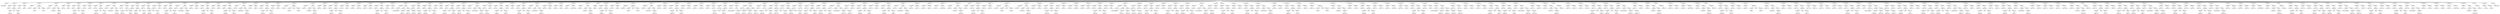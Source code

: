digraph {
	ordering = out;
	StatJump0 -> "Label37: epilogue";
	ExpCall35 -> ExpName35;
	ExpCall35 -> ExpList35;
	ExpConst92 -> "Value92: 44440000";
	ExpTemp370 -> "Temp370: T155";
	ExpTemp369 -> "Temp369: T35";
	StatMove182 -> ExpTemp368;
	StatMove182 -> ExpTemp369;
	ExpTemp368 -> "Temp368: T156";
	ExpTemp367 -> "Temp367: T34";
	ExpList34 -> ExpTemp365;
	ExpCall34 -> ExpName34;
	ExpCall34 -> ExpList34;
	StatMove180 -> ExpTemp364;
	StatMove180 -> ExpCall34;
	ExpMem59 -> ExpBinary65;
	ExpConst91 -> "Value91: 12";
	ExpBinary65 -> ExpTemp363;
	ExpBinary65 -> Plus59;
	ExpBinary65 -> ExpConst91;
	StatMove178 -> ExpTemp360;
	StatMove178 -> ExpTemp361;
	ExpTemp360 -> "Temp360: T153";
	ExpMem58 -> ExpBinary64;
	ExpConst90 -> "Value90: 20";
	ExpTemp359 -> "Temp359: $fp";
	ExpTemp358 -> "Temp358: T154";
	ExpTemp356 -> "Temp356: T151";
	ExpTemp355 -> "Temp355: T149";
	ExpTemp354 -> "Temp354: T148";
	ExpName33 -> "Label34: List@Delete";
	StatMove175 -> ExpTemp353;
	StatMove175 -> ExpCall33;
	ExpTemp353 -> "Temp353: T150";
	ExpMem57 -> ExpBinary63;
	ExpBinary63 -> ExpTemp352;
	ExpBinary63 -> Plus57;
	ExpBinary63 -> ExpConst89;
	StatMove174 -> ExpTemp351;
	StatMove174 -> ExpMem57;
	ExpMem56 -> ExpBinary62;
	ExpBinary62 -> ExpTemp350;
	ExpBinary62 -> Plus56;
	ExpBinary62 -> ExpConst88;
	ExpTemp350 -> "Temp350: $fp";
	StatMove173 -> ExpTemp349;
	StatMove173 -> ExpMem56;
	ExpTemp349 -> "Temp349: T148";
	ExpBinary61 -> ExpTemp346;
	ExpBinary61 -> Plus55;
	ExpBinary61 -> ExpConst87;
	ExpTemp346 -> "Temp346: $fp";
	StatExp6 -> ExpTemp344;
	ExpTemp344 -> "Temp344: T32";
	ExpTemp343 -> "Temp343: T146";
	ExpConst44 -> "Value44: 20";
	StatMove80 -> ExpTemp158;
	StatMove80 -> ExpTemp159;
	ExpTemp158 -> "Temp158: T86";
	StatMove78 -> ExpTemp155;
	StatMove78 -> ExpBinary31;
	ExpTemp162 -> "Temp162: T91";
	ExpMem20 -> ExpBinary23;
	StatMove77 -> ExpTemp153;
	StatMove77 -> ExpTemp154;
	ExpBinary30 -> ExpTemp152;
	ExpBinary30 -> Plus27;
	ExpBinary30 -> ExpConst41;
	ExpTemp152 -> "Temp152: $fp";
	ExpTemp297 -> "Temp297: T131";
	ExpTemp242 -> "Temp242: T116";
	ExpList13 -> ExpTemp149;
	StatMove75 -> ExpTemp148;
	StatMove75 -> ExpCall13;
	StatMove74 -> ExpTemp147;
	StatMove74 -> ExpConst40;
	ExpTemp57 -> "Temp57: $fp";
	ExpMem14 -> ExpBinary16;
	StatMove122 -> ExpTemp244;
	StatMove122 -> ExpMem40;
	ExpConst39 -> "Value39: 12";
	ExpBinary29 -> ExpTemp140;
	ExpBinary29 -> Plus26;
	ExpBinary29 -> ExpConst39;
	ExpTemp160 -> "Temp160: T92";
	ExpConst69 -> "Value69: 4";
	StatMove139 -> ExpTemp277;
	StatMove139 -> ExpMem44;
	ExpTemp326 -> "Temp326: T140";
	StatMove70 -> ExpTemp139;
	StatMove70 -> ExpMem26;
	StatMove105 -> ExpTemp208;
	StatMove105 -> ExpMem36;
	ExpTemp102 -> "Temp102: T68";
	StatMove69 -> ExpTemp137;
	StatMove69 -> ExpTemp138;
	ExpTemp137 -> "Temp137: T80";
	ExpTemp352 -> "Temp352: $fp";
	ExpName23 -> "Label24: print";
	ExpTemp136 -> "Temp136: $fp";
	StatMove68 -> ExpTemp135;
	StatMove68 -> ExpMem25;
	ExpTemp133 -> "Temp133: T78";
	ExpTemp5 -> "Temp5: T37";
	ExpMem24 -> ExpBinary27;
	StatMove84 -> ExpTemp165;
	StatMove84 -> ExpConst46;
	StatMove91 -> ExpTemp180;
	StatMove91 -> ExpMem31;
	ExpTemp134 -> "Temp134: T11";
	ExpConst52 -> "Value52: 20";
	ExpTemp132 -> "Temp132: T76";
	ExpList11 -> ExpTemp131;
	ExpList11 -> ExpTemp132;
	ExpCall11 -> ExpName11;
	ExpCall11 -> ExpList11;
	ExpConst22 -> "Value22: 20";
	ExpTemp128 -> "Temp128: T76";
	ExpTemp167 -> "Temp167: $fp";
	ExpConst36 -> "Value36: 12";
	ExpTemp127 -> "Temp127: $fp";
	ExpTemp23 -> "Temp23: T43";
	StatMove64 -> ExpTemp126;
	StatMove64 -> ExpMem23;
	ExpTemp131 -> "Temp131: T75";
	StatMove6 -> ExpTemp11;
	StatMove6 -> ExpTemp12;
	StatMove63 -> ExpTemp124;
	StatMove63 -> ExpTemp125;
	StatMove133 -> ExpTemp267;
	StatMove133 -> ExpCall25;
	ExpName11 -> "Label12: List@Insert";
	ExpTemp46 -> "Temp46: T49";
	ExpTemp124 -> "Temp124: T77";
	StatMove116 -> ExpTemp230;
	StatMove116 -> ExpMem39;
	ExpMem9 -> ExpBinary10;
	ExpBinary25 -> ExpTemp123;
	ExpBinary25 -> Plus22;
	ExpBinary25 -> ExpConst35;
	ExpTemp263 -> "Temp263: $fp";
	ExpBinary17 -> ExpTemp80;
	ExpBinary17 -> Plus15;
	ExpBinary17 -> ExpConst22;
	StatMove1 -> ExpTemp2;
	StatMove1 -> ExpTemp3;
	StatMove183 -> ExpTemp370;
	StatMove183 -> ExpConst92;
	ExpTemp122 -> "Temp122: T78";
	ExpConst34 -> "Value34: 28";
	ExpName30 -> "Label31: List@Delete";
	ExpConst40 -> "Value40: 10000000";
	ExpTemp119 -> "Temp119: T10";
	StatMove60 -> ExpTemp118;
	StatMove60 -> ExpTemp119;
	ExpTemp159 -> "Temp159: T14";
	ExpBinary48 -> ExpConst68;
	ExpBinary48 -> Times5;
	ExpBinary48 -> ExpConst69;
	ExpCall31 -> ExpName31;
	ExpCall31 -> ExpList31;
	ExpTemp118 -> "Temp118: T74";
	ExpTemp117 -> "Temp117: T72";
	ExpMem3 -> ExpBinary4;
	ExpTemp245 -> "Temp245: $fp";
	StatMove151 -> ExpTemp304;
	StatMove151 -> ExpMem49;
	ExpTemp116 -> "Temp116: T71";
	ExpTemp87 -> "Temp87: T63";
	StatMove157 -> ExpTemp316;
	StatMove157 -> ExpMem50;
	ExpTemp115 -> "Temp115: T70";
	ExpTemp114 -> "Temp114: T69";
	ExpTemp45 -> "Temp45: T48";
	ExpMem26 -> ExpBinary29;
	ExpCall10 -> ExpName10;
	ExpCall10 -> ExpList10;
	ExpTemp329 -> "Temp329: T145";
	ExpTemp244 -> "Temp244: T114";
	ExpTemp113 -> "Temp113: T73";
	ExpTemp142 -> "Temp142: T79";
	ExpBinary34 -> ExpTemp177;
	ExpBinary34 -> Plus30;
	ExpBinary34 -> ExpConst49;
	StatMove95 -> ExpTemp189;
	StatMove95 -> ExpMem33;
	ExpConst31 -> "Value31: 28";
	ExpTemp92 -> "Temp92: T65";
	ExpTemp111 -> "Temp111: $fp";
	StatMove57 -> ExpTemp110;
	StatMove57 -> ExpMem19;
	ExpTemp315 -> "Temp315: T29";
	ExpConst30 -> "Value30: 39";
	StatMove56 -> ExpTemp109;
	StatMove56 -> ExpConst30;
	ExpTemp348 -> "Temp348: T33";
	ExpList32 -> ExpTemp343;
	ExpTemp108 -> "Temp108: T71";
	ExpMem18 -> ExpBinary21;
	StatMove53 -> ExpTemp104;
	StatMove53 -> ExpMem18;
	StatMove52 -> ExpTemp102;
	StatMove52 -> ExpTemp103;
	ExpList14 -> ExpTemp157;
	ExpTemp110 -> "Temp110: T69";
	ExpName9 -> "Label10: malloc";
	StatMove10 -> ExpMem3;
	StatMove10 -> ExpMem4;
	ExpTemp98 -> "Temp98: T9";
	StatMove49 -> ExpTemp97;
	StatMove49 -> ExpTemp98;
	ExpName6 -> "Label7: List@Insert";
	ExpCall4 -> ExpName4;
	ExpCall4 -> ExpList4;
	ExpMem17 -> ExpBinary19;
	ExpCall1 -> ExpName1;
	ExpCall1 -> ExpList1;
	StatMove126 -> ExpTemp253;
	StatMove126 -> ExpCall23;
	ExpConst38 -> "Value38: 20";
	ExpTemp101 -> "Temp101: T66";
	ExpTemp281 -> "Temp281: T124";
	ExpConst25 -> "Value25: 28";
	ExpBinary19 -> ExpTemp96;
	ExpBinary19 -> Plus17;
	ExpBinary19 -> ExpConst25;
	StatExp2 -> ExpTemp239;
	ExpTemp95 -> "Temp95: T68";
	ExpTemp51 -> "Temp51: $fp";
	ExpTemp373 -> "Temp373: T35";
	ExpTemp39 -> "Temp39: T47";
	StatMove38 -> ExpTemp74;
	StatMove38 -> ExpCall6;
	ExpCall8 -> ExpName8;
	ExpCall8 -> ExpList8;
	ExpTemp54 -> "Temp54: T53";
	ExpTemp357 -> "Temp357: T33";
	ExpTemp318 -> "Temp318: T141";
	StatMove47 -> ExpTemp92;
	StatMove47 -> ExpCall8;
	StatMove46 -> ExpTemp91;
	StatMove46 -> ExpConst24;
	ExpMem41 -> ExpBinary46;
	ExpTemp104 -> "Temp104: T74";
	ExpTemp154 -> "Temp154: T14";
	StatMove107 -> ExpTemp212;
	StatMove107 -> ExpConst58;
	ExpTemp91 -> "Temp91: T64";
	StatMove66 -> ExpTemp130;
	StatMove66 -> ExpCall11;
	StatMove59 -> ExpTemp113;
	StatMove59 -> ExpCall10;
	ExpMem52 -> ExpBinary58;
	ExpTemp103 -> "Temp103: T9";
	StatMove177 -> ExpTemp358;
	StatMove177 -> ExpMem58;
	ExpTemp295 -> "Temp295: T132";
	ExpTemp88 -> "Temp88: T7";
	ExpList12 -> ExpTemp142;
	ExpTemp278 -> "Temp278: $fp";
	StatMove179 -> ExpTemp362;
	StatMove179 -> ExpMem59;
	ExpTemp52 -> "Temp52: T55";
	ExpConst67 -> "Value67: 28";
	ExpCall7 -> ExpName7;
	ExpCall7 -> ExpList7;
	ExpName7 -> "Label8: List@Print";
	StatMove43 -> ExpTemp85;
	StatMove43 -> ExpCall7;
	ExpTemp146 -> "Temp146: T13";
	StatExp1 -> ExpTemp150;
	ExpTemp85 -> "Temp85: T62";
	ExpMem21 -> ExpBinary24;
	StatMove154 -> ExpTemp310;
	StatMove154 -> ExpTemp311;
	ExpConst23 -> "Value23: 12";
	ExpTemp84 -> "Temp84: $fp";
	ExpBinary52 -> ExpTemp292;
	ExpBinary52 -> Plus46;
	ExpBinary52 -> ExpConst76;
	ExpTemp351 -> "Temp351: T149";
	StatMove42 -> ExpTemp83;
	StatMove42 -> ExpMem16;
	ExpTemp216 -> "Temp216: T106";
	ExpCall23 -> ExpName23;
	ExpCall23 -> ExpList23;
	ExpName24 -> "Label25: print";
	ExpTemp83 -> "Temp83: T61";
	ExpTemp304 -> "Temp304: T134";
	ExpTemp147 -> "Temp147: T82";
	ExpTemp105 -> "Temp105: $fp";
	ExpTemp321 -> "Temp321: $fp";
	StatMove41 -> ExpTemp81;
	StatMove41 -> ExpTemp82;
	StatMove87 -> ExpTemp169;
	StatMove87 -> ExpCall15;
	ExpTemp249 -> "Temp249: T114";
	StatMove67 -> ExpTemp133;
	StatMove67 -> ExpTemp134;
	ExpTemp81 -> "Temp81: T62";
	ExpTemp126 -> "Temp126: T75";
	ExpTemp20 -> "Temp20: $fp";
	ExpConst76 -> "Value76: 12";
	ExpMem15 -> ExpBinary17;
	ExpConst42 -> "Value42: 3";
	ExpMem1 -> ExpBinary2;
	StatMove17 -> ExpTemp33;
	StatMove17 -> ExpTemp34;
	ExpTemp1 -> "Temp1: $fp";
	ExpBinary4 -> ExpTemp19;
	ExpBinary4 -> Plus3;
	ExpBinary4 -> ExpConst5;
	ExpBinary51 -> ExpTemp288;
	ExpBinary51 -> Plus45;
	ExpBinary51 -> ExpConst75;
	ExpBinary11 -> ExpConst12;
	ExpBinary11 -> Times1;
	ExpBinary11 -> ExpConst13;
	ExpTemp9 -> "Temp9: T41";
	ExpTemp164 -> "Temp164: T89";
	StatMove29 -> ExpTemp55;
	StatMove29 -> ExpConst16;
	ExpCall12 -> ExpName12;
	ExpCall12 -> ExpList12;
	StatMove181 -> ExpTemp366;
	StatMove181 -> ExpTemp367;
	ExpMem12 -> ExpBinary14;
	StatMove88 -> ExpTemp174;
	StatMove88 -> ExpTemp175;
	ExpTemp29 -> "Temp29: T44";
	ExpName2 -> "Label3: List@Init";
	ExpTemp362 -> "Temp362: T152";
	ExpTemp268 -> "Temp268: T121";
	ExpList28 -> ExpTemp307;
	ExpTemp89 -> "Temp89: T65";
	ExpList4 -> ExpTemp47;
	ExpCall9 -> ExpName9;
	ExpCall9 -> ExpList9;
	ExpTemp47 -> "Temp47: T48";
	ExpTemp26 -> "Temp26: $fp";
	ExpConst70 -> "Value70: 20";
	StatMove13 -> ExpTemp25;
	StatMove13 -> ExpMem6;
	ExpList31 -> ExpTemp336;
	ExpConst80 -> "Value80: 2220000";
	ExpTemp72 -> "Temp72: T58";
	ExpMem49 -> ExpBinary55;
	StatMove18 -> ExpTemp35;
	StatMove18 -> ExpMem8;
	ExpConst85 -> "Value85: 12";
	ExpTemp121 -> "Temp121: $fp";
	StatMove37 -> ExpTemp72;
	StatMove37 -> ExpMem14;
	ExpTemp22 -> "Temp22: $fp";
	ExpConst21 -> "Value21: 28";
	StatMove27 -> ExpTemp52;
	StatMove27 -> ExpTemp53;
	ExpConst8 -> "Value8: 12";
	ExpBinary15 -> ExpTemp71;
	ExpBinary15 -> Plus13;
	ExpBinary15 -> ExpConst20;
	ExpConst79 -> "Value79: 12";
	StatMove90 -> ExpTemp178;
	StatMove90 -> ExpTemp179;
	ExpCall13 -> ExpName13;
	ExpCall13 -> ExpList13;
	StatMove4 -> ExpTemp7;
	StatMove4 -> ExpTemp8;
	ExpConst1 -> "Value1: 3";
	StatMove9 -> ExpTemp17;
	StatMove9 -> ExpTemp18;
	ExpTemp48 -> "Temp48: T50";
	ExpConst65 -> "Value65: 24";
	ExpTemp339 -> "Temp339: T147";
	StatMove14 -> ExpTemp27;
	StatMove14 -> ExpCall2;
	StatMove26 -> ExpTemp50;
	StatMove26 -> ExpMem10;
	ExpConst7 -> "Value7: 20";
	StatMove65 -> ExpTemp128;
	StatMove65 -> ExpMem24;
	StatMove109 -> ExpTemp214;
	StatMove109 -> ExpMem37;
	ExpTemp62 -> "Temp62: T53";
	ExpTemp248 -> "Temp248: T116";
	StatMove3 -> ExpTemp5;
	StatMove3 -> ExpCall0;
	ExpBinary2 -> ExpTemp10;
	ExpBinary2 -> Plus1;
	ExpBinary2 -> ExpConst3;
	ExpTemp11 -> "Temp11: T40";
	ExpName10 -> "Label11: Element@Init";
	StatMove62 -> ExpTemp122;
	StatMove62 -> ExpMem22;
	ExpTemp347 -> "Temp347: T150";
	StatMove12 -> ExpTemp23;
	StatMove12 -> ExpTemp24;
	ExpTemp155 -> "Temp155: T84";
	ExpTemp99 -> "Temp99: T66";
	ExpTemp76 -> "Temp76: T58";
	ExpTemp14 -> "Temp14: $fp";
	StatMove82 -> ExpTemp162;
	StatMove82 -> ExpTemp163;
	ExpConst19 -> "Value19: 12";
	StatMove184 -> ExpTemp371;
	StatMove184 -> ExpCall35;
	ExpList8 -> ExpTemp93;
	StatMove15 -> ExpTemp29;
	StatMove15 -> ExpTemp30;
	ExpBinary41 -> ExpTemp209;
	ExpBinary41 -> Plus36;
	ExpBinary41 -> ExpConst57;
	ExpTemp226 -> "Temp226: T111";
	ExpTemp75 -> "Temp75: T57";
	ExpConst33 -> "Value33: 8";
	ExpTemp6 -> "Temp6: T36";
	ExpTemp138 -> "Temp138: T12";
	ExpConst84 -> "Value84: 20";
	ExpCall0 -> ExpName0;
	ExpCall0 -> ExpList0;
	ExpBinary6 -> ExpTemp22;
	ExpBinary6 -> Plus5;
	ExpBinary6 -> ExpConst7;
	ExpTemp4 -> "Temp4: T36";
	ExpMem2 -> ExpBinary3;
	ExpBinary22 -> ExpTemp111;
	ExpBinary22 -> Plus19;
	ExpBinary22 -> ExpConst31;
	ExpMem44 -> ExpBinary50;
	ExpTemp33 -> "Temp33: T46";
	ExpList22 -> ExpTemp249;
	ExpList22 -> ExpTemp250;
	ExpTemp221 -> "Temp221: T106";
	StatMove171 -> ExpTemp345;
	StatMove171 -> ExpMem55;
	ExpTemp175 -> "Temp175: T15";
	ExpName13 -> "Label14: print";
	StatMove23 -> ExpTemp45;
	StatMove23 -> ExpBinary11;
	ExpBinary23 -> ExpTemp120;
	ExpBinary23 -> Plus20;
	ExpBinary23 -> ExpConst33;
	StatMove76 -> ExpTemp151;
	StatMove76 -> ExpMem27;
	ExpTemp316 -> "Temp316: T142";
	StatList0 -> StatLabel0;
	StatList0 -> StatMove0;
	StatList0 -> StatMove1;
	StatList0 -> StatMove2;
	StatList0 -> StatMove3;
	StatList0 -> StatMove4;
	StatList0 -> StatMove5;
	StatList0 -> StatMove6;
	StatList0 -> StatMove7;
	StatList0 -> StatMove8;
	StatList0 -> StatMove9;
	StatList0 -> StatMove10;
	StatList0 -> StatMove11;
	StatList0 -> StatMove12;
	StatList0 -> StatMove13;
	StatList0 -> StatMove14;
	StatList0 -> StatMove15;
	StatList0 -> StatMove16;
	StatList0 -> StatMove17;
	StatList0 -> StatMove18;
	StatList0 -> StatMove19;
	StatList0 -> StatMove20;
	StatList0 -> StatMove21;
	StatList0 -> StatMove22;
	StatList0 -> StatMove23;
	StatList0 -> StatMove24;
	StatList0 -> StatMove25;
	StatList0 -> StatMove26;
	StatList0 -> StatMove27;
	StatList0 -> StatMove28;
	StatList0 -> StatMove29;
	StatList0 -> StatMove30;
	StatList0 -> StatMove31;
	StatList0 -> StatMove32;
	StatList0 -> StatMove33;
	StatList0 -> StatMove34;
	StatList0 -> StatMove35;
	StatList0 -> StatMove36;
	StatList0 -> StatMove37;
	StatList0 -> StatMove38;
	StatList0 -> StatMove39;
	StatList0 -> StatMove40;
	StatList0 -> StatMove41;
	StatList0 -> StatMove42;
	StatList0 -> StatMove43;
	StatList0 -> StatMove44;
	StatList0 -> StatMove45;
	StatList0 -> StatMove46;
	StatList0 -> StatMove47;
	StatList0 -> StatExp0;
	StatList0 -> StatMove48;
	StatList0 -> StatMove49;
	StatList0 -> StatMove50;
	StatList0 -> StatMove51;
	StatList0 -> StatMove52;
	StatList0 -> StatMove53;
	StatList0 -> StatMove54;
	StatList0 -> StatMove55;
	StatList0 -> StatMove56;
	StatList0 -> StatMove57;
	StatList0 -> StatMove58;
	StatList0 -> StatMove59;
	StatList0 -> StatMove60;
	StatList0 -> StatMove61;
	StatList0 -> StatMove62;
	StatList0 -> StatMove63;
	StatList0 -> StatMove64;
	StatList0 -> StatMove65;
	StatList0 -> StatMove66;
	StatList0 -> StatMove67;
	StatList0 -> StatMove68;
	StatList0 -> StatMove69;
	StatList0 -> StatMove70;
	StatList0 -> StatMove71;
	StatList0 -> StatMove72;
	StatList0 -> StatMove73;
	StatList0 -> StatMove74;
	StatList0 -> StatMove75;
	StatList0 -> StatExp1;
	StatList0 -> StatMove76;
	StatList0 -> StatMove77;
	StatList0 -> StatMove78;
	StatList0 -> StatMove79;
	StatList0 -> StatMove80;
	StatList0 -> StatMove81;
	StatList0 -> StatMove82;
	StatList0 -> StatMove83;
	StatList0 -> StatMove84;
	StatList0 -> StatMove85;
	StatList0 -> StatMove86;
	StatList0 -> StatMove87;
	StatList0 -> StatMove88;
	StatList0 -> StatMove89;
	StatList0 -> StatMove90;
	StatList0 -> StatMove91;
	StatList0 -> StatMove92;
	StatList0 -> StatMove93;
	StatList0 -> StatMove94;
	StatList0 -> StatMove95;
	StatList0 -> StatMove96;
	StatList0 -> StatMove97;
	StatList0 -> StatMove98;
	StatList0 -> StatMove99;
	StatList0 -> StatMove100;
	StatList0 -> StatMove101;
	StatList0 -> StatMove102;
	StatList0 -> StatMove103;
	StatList0 -> StatMove104;
	StatList0 -> StatMove105;
	StatList0 -> StatMove106;
	StatList0 -> StatMove107;
	StatList0 -> StatMove108;
	StatList0 -> StatMove109;
	StatList0 -> StatMove110;
	StatList0 -> StatMove111;
	StatList0 -> StatMove112;
	StatList0 -> StatMove113;
	StatList0 -> StatMove114;
	StatList0 -> StatMove115;
	StatList0 -> StatMove116;
	StatList0 -> StatMove117;
	StatList0 -> StatMove118;
	StatList0 -> StatMove119;
	StatList0 -> StatExp2;
	StatList0 -> StatMove120;
	StatList0 -> StatMove121;
	StatList0 -> StatMove122;
	StatList0 -> StatMove123;
	StatList0 -> StatMove124;
	StatList0 -> StatMove125;
	StatList0 -> StatMove126;
	StatList0 -> StatExp3;
	StatList0 -> StatMove127;
	StatList0 -> StatMove128;
	StatList0 -> StatMove129;
	StatList0 -> StatExp4;
	StatList0 -> StatMove130;
	StatList0 -> StatMove131;
	StatList0 -> StatMove132;
	StatList0 -> StatMove133;
	StatList0 -> StatMove134;
	StatList0 -> StatMove135;
	StatList0 -> StatMove136;
	StatList0 -> StatMove137;
	StatList0 -> StatMove138;
	StatList0 -> StatMove139;
	StatList0 -> StatMove140;
	StatList0 -> StatMove141;
	StatList0 -> StatMove142;
	StatList0 -> StatMove143;
	StatList0 -> StatMove144;
	StatList0 -> StatMove145;
	StatList0 -> StatMove146;
	StatList0 -> StatMove147;
	StatList0 -> StatMove148;
	StatList0 -> StatMove149;
	StatList0 -> StatMove150;
	StatList0 -> StatMove151;
	StatList0 -> StatMove152;
	StatList0 -> StatMove153;
	StatList0 -> StatMove154;
	StatList0 -> StatMove155;
	StatList0 -> StatMove156;
	StatList0 -> StatExp5;
	StatList0 -> StatMove157;
	StatList0 -> StatMove158;
	StatList0 -> StatMove159;
	StatList0 -> StatMove160;
	StatList0 -> StatMove161;
	StatList0 -> StatMove162;
	StatList0 -> StatMove163;
	StatList0 -> StatMove164;
	StatList0 -> StatMove165;
	StatList0 -> StatMove166;
	StatList0 -> StatMove167;
	StatList0 -> StatMove168;
	StatList0 -> StatMove169;
	StatList0 -> StatMove170;
	StatList0 -> StatExp6;
	StatList0 -> StatMove171;
	StatList0 -> StatMove172;
	StatList0 -> StatMove173;
	StatList0 -> StatMove174;
	StatList0 -> StatMove175;
	StatList0 -> StatMove176;
	StatList0 -> StatMove177;
	StatList0 -> StatMove178;
	StatList0 -> StatMove179;
	StatList0 -> StatMove180;
	StatList0 -> StatMove181;
	StatList0 -> StatMove182;
	StatList0 -> StatMove183;
	StatList0 -> StatMove184;
	StatList0 -> StatExp7;
	StatList0 -> StatMove185;
	StatList0 -> StatJump0;
	StatMove98 -> ExpTemp195;
	StatMove98 -> ExpCall17;
	ExpConst11 -> "Value11: 28";
	StatMove0 -> ExpTemp0;
	StatMove0 -> ExpMem0;
	ExpName19 -> "Label20: Element@Init";
	ExpTemp289 -> "Temp289: T132";
	StatMove123 -> ExpTemp246;
	StatMove123 -> ExpMem41;
	ExpTemp265 -> "Temp265: T25";
	ExpConst0 -> "Value0: 16";
	ExpTemp53 -> "Temp53: T5";
	ExpBinary16 -> ExpTemp73;
	ExpBinary16 -> Plus14;
	ExpBinary16 -> ExpConst21;
	ExpList0 -> ExpTemp6;
	StatMove140 -> ExpTemp279;
	StatMove140 -> ExpConst74;
	ExpTemp19 -> "Temp19: $fp";
	ExpTemp236 -> "Temp236: T20";
	StatMove45 -> ExpTemp89;
	StatMove45 -> ExpTemp90;
	ExpTemp179 -> "Temp179: T16";
	ExpName8 -> "Label9: print";
	ExpTemp178 -> "Temp178: T95";
	ExpTemp205 -> "Temp205: T100";
	ExpTemp203 -> "Temp203: T100";
	ExpTemp211 -> "Temp211: T19";
	ExpName17 -> "Label18: List@Print";
	ExpTemp229 -> "Temp229: $fp";
	ExpMem45 -> ExpBinary51;
	ExpBinary58 -> ExpTemp323;
	ExpBinary58 -> Plus52;
	ExpBinary58 -> ExpConst83;
	ExpTemp151 -> "Temp151: T86";
	ExpBinary13 -> ExpTemp57;
	ExpBinary13 -> Plus11;
	ExpBinary13 -> ExpConst17;
	ExpTemp2 -> "Temp2: T37";
	ExpTemp10 -> "Temp10: $fp";
	ExpTemp149 -> "Temp149: T82";
	ExpMem10 -> ExpBinary12;
	ExpCall6 -> ExpName6;
	ExpCall6 -> ExpList6;
	ExpTemp125 -> "Temp125: T11";
	ExpMem50 -> ExpBinary56;
	ExpTemp36 -> "Temp36: $fp";
	ExpMem0 -> ExpBinary0;
	StatMove146 -> ExpTemp293;
	StatMove146 -> ExpMem47;
	ExpTemp32 -> "Temp32: $fp";
	ExpCall33 -> ExpName33;
	ExpCall33 -> ExpList33;
	ExpTemp145 -> "Temp145: T83";
	StatMove31 -> ExpTemp58;
	StatMove31 -> ExpConst18;
	StatMove83 -> ExpTemp164;
	StatMove83 -> ExpConst45;
	ExpTemp7 -> "Temp7: T38";
	ExpTemp43 -> "Temp43: T49";
	StatMove7 -> ExpTemp13;
	StatMove7 -> ExpMem2;
	ExpConst6 -> "Value6: 16";
	ExpConst41 -> "Value41: 28";
	ExpMem53 -> ExpBinary59;
	ExpTemp204 -> "Temp204: T101";
	ExpConst5 -> "Value5: 12";
	StatMove55 -> ExpTemp108;
	StatMove55 -> ExpConst29;
	ExpTemp313 -> "Temp313: T138";
	ExpBinary27 -> ExpTemp129;
	ExpBinary27 -> Plus24;
	ExpBinary27 -> ExpConst37;
	ExpTemp188 -> "Temp188: T16";
	ExpTemp330 -> "Temp330: $fp";
	ExpTemp364 -> "Temp364: T153";
	ExpTemp161 -> "Temp161: $fp";
	ExpTemp12 -> "Temp12: T1";
	ExpTemp214 -> "Temp214: T103";
	ExpTemp314 -> "Temp314: T137";
	ExpList23 -> ExpTemp254;
	ExpBinary9 -> ExpTemp36;
	ExpBinary9 -> Plus8;
	ExpBinary9 -> ExpConst10;
	ExpTemp130 -> "Temp130: T77";
	ExpConst61 -> "Value61: 0";
	ExpTemp109 -> "Temp109: T70";
	ExpConst28 -> "Value28: 20";
	ExpTemp18 -> "Temp18: T1";
	ExpTemp8 -> "Temp8: T0";
	ExpMem22 -> ExpBinary25;
	ExpMem5 -> ExpBinary6;
	ExpMem16 -> ExpBinary18;
	ExpTemp30 -> "Temp30: T2";
	ExpTemp17 -> "Temp17: T41";
	ExpConst3 -> "Value3: 20";
	ExpList2 -> ExpTemp28;
	ExpConst14 -> "Value14: 20";
	ExpTemp283 -> "Temp283: T126";
	ExpBinary49 -> ExpTemp272;
	ExpBinary49 -> Plus43;
	ExpBinary49 -> ExpConst70;
	ExpTemp58 -> "Temp58: T54";
	StatMove108 -> ExpTemp213;
	StatMove108 -> ExpConst59;
	ExpList35 -> ExpTemp372;
	ExpBinary18 -> ExpTemp84;
	ExpBinary18 -> Plus16;
	ExpBinary18 -> ExpConst23;
	ExpBinary43 -> ExpTemp229;
	ExpBinary43 -> Plus38;
	ExpBinary43 -> ExpConst62;
	ExpTemp209 -> "Temp209: $fp";
	ExpTemp259 -> "Temp259: T120";
	StatMove147 -> ExpTemp295;
	StatMove147 -> ExpCall27;
	ExpTemp94 -> "Temp94: T8";
	ExpCall26 -> ExpName26;
	ExpCall26 -> ExpList26;
	ExpTemp73 -> "Temp73: $fp";
	ExpConst10 -> "Value10: 12";
	ExpTemp190 -> "Temp190: $fp";
	ExpMem46 -> ExpBinary52;
	ExpTemp86 -> "Temp86: T61";
	ExpTemp79 -> "Temp79: T63";
	ExpTemp13 -> "Temp13: T39";
	ExpConst49 -> "Value49: 12";
	ExpTemp139 -> "Temp139: T79";
	ExpTemp77 -> "Temp77: T60";
	ExpMem35 -> ExpBinary39;
	StatMove48 -> ExpTemp95;
	StatMove48 -> ExpMem17;
	ExpTemp183 -> "Temp183: $fp";
	StatMove24 -> ExpTemp46;
	StatMove24 -> ExpCall4;
	ExpTemp106 -> "Temp106: T73";
	ExpTemp15 -> "Temp15: T40";
	ExpTemp16 -> "Temp16: T39";
	ExpTemp156 -> "Temp156: T85";
	ExpCall2 -> ExpName2;
	ExpCall2 -> ExpList2;
	ExpConst62 -> "Value62: 12";
	ExpList7 -> ExpTemp86;
	StatMove164 -> ExpTemp331;
	StatMove164 -> ExpTemp332;
	ExpConst2 -> "Value2: 4";
	StatMove185 -> ExpTemp374;
	StatMove185 -> ExpConst93;
	ExpMem30 -> ExpBinary34;
	ExpTemp372 -> "Temp372: T155";
	ExpBinary20 -> ExpConst26;
	ExpBinary20 -> Times2;
	ExpBinary20 -> ExpConst27;
	ExpTemp28 -> "Temp28: T42";
	ExpConst43 -> "Value43: 4";
	StatMove8 -> ExpTemp15;
	StatMove8 -> ExpCall1;
	StatMove79 -> ExpTemp156;
	StatMove79 -> ExpCall14;
	ExpName1 -> "Label2: List@Init";
	ExpList6 -> ExpTemp75;
	ExpList6 -> ExpTemp76;
	ExpName3 -> "Label4: List@Print";
	StatMove71 -> ExpTemp141;
	StatMove71 -> ExpCall12;
	ExpMem13 -> ExpBinary15;
	StatMove28 -> ExpTemp54;
	StatMove28 -> ExpConst15;
	ExpConst27 -> "Value27: 4";
	StatMove2 -> ExpTemp4;
	StatMove2 -> ExpBinary1;
	ExpTemp78 -> "Temp78: T6";
	ExpBinary56 -> ExpTemp317;
	ExpBinary56 -> Plus50;
	ExpBinary56 -> ExpConst81;
	ExpConst29 -> "Value29: 42000";
	ExpCall3 -> ExpName3;
	ExpCall3 -> ExpList3;
	ExpList3 -> ExpTemp38;
	StatMove44 -> ExpTemp87;
	StatMove44 -> ExpTemp88;
	ExpTemp68 -> "Temp68: T59";
	ExpTemp210 -> "Temp210: T107";
	StatMove20 -> ExpTemp39;
	StatMove20 -> ExpTemp40;
	ExpTemp287 -> "Temp287: T133";
	ExpTemp257 -> "Temp257: T24";
	StatMove36 -> ExpTemp70;
	StatMove36 -> ExpMem13;
	ExpMem27 -> ExpBinary30;
	StatMove73 -> ExpTemp145;
	StatMove73 -> ExpTemp146;
	StatExp0 -> ExpTemp94;
	ExpBinary37 -> ExpTemp190;
	ExpBinary37 -> Plus33;
	ExpBinary37 -> ExpConst52;
	ExpName14 -> "Label15: malloc";
	ExpTemp322 -> "Temp322: T140";
	ExpTemp80 -> "Temp80: $fp";
	ExpTemp302 -> "Temp302: T135";
	StatMove21 -> ExpTemp41;
	StatMove21 -> ExpMem9;
	ExpTemp42 -> "Temp42: $fp";
	ExpTemp31 -> "Temp31: T47";
	StatMove25 -> ExpTemp48;
	StatMove25 -> ExpTemp49;
	ExpTemp230 -> "Temp230: T110";
	ExpBinary10 -> ExpTemp42;
	ExpBinary10 -> Plus9;
	ExpBinary10 -> ExpConst11;
	StatMove30 -> ExpTemp56;
	StatMove30 -> ExpMem11;
	ExpTemp365 -> "Temp365: T152";
	StatMove11 -> ExpTemp21;
	StatMove11 -> ExpMem5;
	StatMove166 -> ExpTemp335;
	StatMove166 -> ExpCall31;
	ExpMem37 -> ExpBinary42;
	ExpTemp336 -> "Temp336: T143";
	ExpTemp260 -> "Temp260: T119";
	ExpTemp153 -> "Temp153: T85";
	StatMove155 -> ExpTemp312;
	StatMove155 -> ExpConst80;
	ExpConst13 -> "Value13: 4";
	ExpName15 -> "Label16: Element@Init";
	ExpTemp60 -> "Temp60: T51";
	StatMove100 -> ExpTemp199;
	StatMove100 -> ExpMem35;
	ExpTemp185 -> "Temp185: T93";
	ExpTemp191 -> "Temp191: T98";
	ExpBinary26 -> ExpTemp127;
	ExpBinary26 -> Plus23;
	ExpBinary26 -> ExpConst36;
	ExpConst68 -> "Value68: 3";
	ExpTemp201 -> "Temp201: T101";
	StatMove156 -> ExpTemp313;
	StatMove156 -> ExpCall29;
	StatMove35 -> ExpTemp68;
	StatMove35 -> ExpTemp69;
	ExpTemp135 -> "Temp135: T81";
	ExpBinary12 -> ExpTemp51;
	ExpBinary12 -> Plus10;
	ExpBinary12 -> ExpConst14;
	ExpConst26 -> "Value26: 3";
	ExpTemp275 -> "Temp275: T126";
	ExpConst18 -> "Value18: 0";
	StatMove101 -> ExpTemp201;
	StatMove101 -> ExpTemp202;
	ExpCall18 -> ExpName18;
	ExpCall18 -> ExpList18;
	ExpTemp258 -> "Temp258: T119";
	ExpConst9 -> "Value9: 20";
	ExpList10 -> ExpTemp114;
	ExpList10 -> ExpTemp115;
	ExpList10 -> ExpTemp116;
	ExpList10 -> ExpTemp117;
	ExpBinary31 -> ExpConst42;
	ExpBinary31 -> Times3;
	ExpBinary31 -> ExpConst43;
	ExpConst89 -> "Value89: 28";
	ExpMem6 -> ExpBinary7;
	ExpTemp274 -> "Temp274: T26";
	ExpConst16 -> "Value16: 25";
	ExpConst53 -> "Value53: 12";
	ExpConst15 -> "Value15: 37000";
	ExpBinary21 -> ExpTemp105;
	ExpBinary21 -> Plus18;
	ExpBinary21 -> ExpConst28;
	ExpConst54 -> "Value54: 24";
	ExpList9 -> ExpTemp101;
	ExpTemp239 -> "Temp239: T21";
	ExpTemp55 -> "Temp55: T52";
	StatMove40 -> ExpTemp79;
	StatMove40 -> ExpMem15;
	ExpTemp294 -> "Temp294: $fp";
	ExpTemp56 -> "Temp56: T51";
	ExpConst45 -> "Value45: 34000";
	ExpBinary3 -> ExpTemp14;
	ExpBinary3 -> Plus2;
	ExpBinary3 -> ExpConst4;
	ExpTemp233 -> "Temp233: T109";
	ExpTemp371 -> "Temp371: T156";
	ExpTemp67 -> "Temp67: $fp";
	ExpTemp49 -> "Temp49: T4";
	ExpTemp300 -> "Temp300: T136";
	StatMove51 -> ExpTemp100;
	StatMove51 -> ExpCall9;
	ExpTemp3 -> "Temp3: T0";
	ExpConst17 -> "Value17: 28";
	ExpCall32 -> ExpName32;
	ExpCall32 -> ExpList32;
	StatMove22 -> ExpTemp43;
	StatMove22 -> ExpTemp44;
	ExpName12 -> "Label13: List@Print";
	ExpTemp107 -> "Temp107: T10";
	ExpCall5 -> ExpName5;
	ExpCall5 -> ExpList5;
	StatMove121 -> ExpTemp242;
	StatMove121 -> ExpTemp243;
	StatMove81 -> ExpTemp160;
	StatMove81 -> ExpMem28;
	ExpTemp24 -> "Temp24: T2";
	ExpList5 -> ExpTemp60;
	ExpList5 -> ExpTemp61;
	ExpList5 -> ExpTemp62;
	ExpList5 -> ExpTemp63;
	StatMove111 -> ExpTemp217;
	StatMove111 -> ExpCall19;
	ExpTemp312 -> "Temp312: T137";
	StatMove19 -> ExpTemp37;
	StatMove19 -> ExpCall3;
	ExpTemp0 -> "Temp0: T38";
	ExpBinary36 -> ExpTemp183;
	ExpBinary36 -> Plus32;
	ExpBinary36 -> ExpConst51;
	ExpTemp269 -> "Temp269: T123";
	ExpTemp61 -> "Temp61: T52";
	ExpTemp64 -> "Temp64: T56";
	StatMove33 -> ExpTemp64;
	StatMove33 -> ExpTemp65;
	StatMove160 -> ExpTemp322;
	StatMove160 -> ExpMem52;
	ExpTemp66 -> "Temp66: T60";
	ExpBinary64 -> ExpTemp359;
	ExpBinary64 -> Plus58;
	ExpBinary64 -> ExpConst90;
	ExpTemp129 -> "Temp129: $fp";
	ExpTemp74 -> "Temp74: T59";
	StatMove34 -> ExpTemp66;
	StatMove34 -> ExpMem12;
	ExpTemp69 -> "Temp69: T6";
	ExpTemp38 -> "Temp38: T45";
	ExpConst88 -> "Value88: 12";
	StatMove97 -> ExpTemp193;
	StatMove97 -> ExpMem34;
	ExpTemp70 -> "Temp70: T57";
	ExpTemp140 -> "Temp140: $fp";
	ExpTemp342 -> "Temp342: T147";
	ExpConst20 -> "Value20: 12";
	ExpTemp34 -> "Temp34: T3";
	ExpCall22 -> ExpName22;
	ExpCall22 -> ExpList22;
	ExpBinary32 -> ExpTemp161;
	ExpBinary32 -> Plus28;
	ExpBinary32 -> ExpConst44;
	ExpBinary0 -> ExpTemp1;
	ExpBinary0 -> Plus0;
	ExpBinary0 -> ExpConst0;
	ExpTemp157 -> "Temp157: T84";
	ExpTemp361 -> "Temp361: T34";
	ExpConst73 -> "Value73: 28";
	ExpName0 -> "Label1: malloc";
	ExpTemp144 -> "Temp144: T12";
	ExpName16 -> "Label17: List@Insert";
	ExpTemp63 -> "Temp63: T54";
	StatMove124 -> ExpTemp248;
	StatMove124 -> ExpCall22;
	ExpTemp71 -> "Temp71: $fp";
	ExpTemp93 -> "Temp93: T64";
	ExpTemp27 -> "Temp27: T43";
	ExpTemp44 -> "Temp44: T4";
	ExpTemp41 -> "Temp41: T50";
	ExpBinary28 -> ExpTemp136;
	ExpBinary28 -> Plus25;
	ExpBinary28 -> ExpConst38;
	ExpName18 -> "Label19: malloc";
	StatMove39 -> ExpTemp77;
	StatMove39 -> ExpTemp78;
	ExpConst46 -> "Value46: 22";
	ExpTemp186 -> "Temp186: T94";
	ExpBinary24 -> ExpTemp121;
	ExpBinary24 -> Plus21;
	ExpBinary24 -> ExpConst34;
	ExpBinary14 -> ExpTemp67;
	ExpBinary14 -> Plus12;
	ExpBinary14 -> ExpConst19;
	StatMove119 -> ExpTemp237;
	StatMove119 -> ExpCall21;
	ExpTemp166 -> "Temp166: T87";
	ExpTemp366 -> "Temp366: T154";
	StatMove85 -> ExpTemp166;
	StatMove85 -> ExpMem29;
	ExpTemp120 -> "Temp120: $fp";
	ExpName21 -> "Label22: print";
	ExpTemp291 -> "Temp291: T130";
	ExpBinary33 -> ExpTemp167;
	ExpBinary33 -> Plus29;
	ExpBinary33 -> ExpConst47;
	ExpTemp40 -> "Temp40: T3";
	ExpConst47 -> "Value47: 28";
	ExpMem29 -> ExpBinary33;
	ExpTemp168 -> "Temp168: T90";
	ExpMem7 -> ExpBinary8;
	StatMove86 -> ExpTemp168;
	StatMove86 -> ExpConst48;
	ExpTemp243 -> "Temp243: T22";
	ExpConst48 -> "Value48: 0";
	ExpTemp169 -> "Temp169: T91";
	ExpTemp335 -> "Temp335: T144";
	StatMove168 -> ExpTemp339;
	StatMove168 -> ExpTemp340;
	ExpConst83 -> "Value83: 8";
	ExpList15 -> ExpTemp170;
	ExpList15 -> ExpTemp171;
	ExpList15 -> ExpTemp172;
	ExpList15 -> ExpTemp173;
	ExpTemp171 -> "Temp171: T88";
	ExpName5 -> "Label6: Element@Init";
	StatMove102 -> ExpTemp203;
	StatMove102 -> ExpBinary40;
	ExpTemp172 -> "Temp172: T89";
	ExpBinary1 -> ExpConst1;
	ExpBinary1 -> Times0;
	ExpBinary1 -> ExpConst2;
	ExpTemp235 -> "Temp235: T112";
	ExpTemp279 -> "Temp279: T127";
	ExpTemp173 -> "Temp173: T90";
	StatMove170 -> ExpTemp342;
	StatMove170 -> ExpCall32;
	ExpTemp174 -> "Temp174: T92";
	StatMove89 -> ExpTemp176;
	StatMove89 -> ExpMem30;
	ExpTemp177 -> "Temp177: $fp";
	ExpTemp180 -> "Temp180: T93";
	ExpTemp181 -> "Temp181: $fp";
	ExpBinary35 -> ExpTemp181;
	ExpBinary35 -> Plus31;
	ExpBinary35 -> ExpConst50;
	ExpConst50 -> "Value50: 12";
	ExpMem31 -> ExpBinary35;
	ExpTemp182 -> "Temp182: T94";
	ExpTemp237 -> "Temp237: T113";
	ExpConst32 -> "Value32: 1";
	StatMove92 -> ExpTemp182;
	StatMove92 -> ExpMem32;
	ExpConst51 -> "Value51: 28";
	ExpMem32 -> ExpBinary36;
	ExpConst24 -> "Value24: 10000000";
	ExpTemp290 -> "Temp290: T27";
	ExpTemp184 -> "Temp184: T95";
	StatMove93 -> ExpTemp184;
	StatMove93 -> ExpCall16;
	ExpBinary46 -> ExpTemp247;
	ExpBinary46 -> Plus41;
	ExpBinary46 -> ExpConst65;
	ExpCall16 -> ExpName16;
	ExpCall16 -> ExpList16;
	ExpTemp37 -> "Temp37: T46";
	StatMove162 -> ExpTemp327;
	StatMove162 -> ExpTemp328;
	StatMove94 -> ExpTemp187;
	StatMove94 -> ExpTemp188;
	ExpTemp189 -> "Temp189: T99";
	ExpTemp309 -> "Temp309: T28";
	ExpName34 -> "Label35: List@Print";
	StatMove161 -> ExpTemp324;
	StatMove161 -> ExpCall30;
	ExpTemp187 -> "Temp187: T96";
	ExpMem33 -> ExpBinary37;
	StatMove96 -> ExpTemp191;
	StatMove96 -> ExpTemp192;
	ExpTemp337 -> "Temp337: T145";
	ExpTemp163 -> "Temp163: T15";
	ExpTemp192 -> "Temp192: T17";
	ExpTemp193 -> "Temp193: T97";
	ExpBinary5 -> ExpTemp20;
	ExpBinary5 -> Plus4;
	ExpBinary5 -> ExpConst6;
	ExpTemp194 -> "Temp194: $fp";
	ExpBinary38 -> ExpTemp194;
	ExpBinary38 -> Plus34;
	ExpBinary38 -> ExpConst53;
	ExpMem34 -> ExpBinary38;
	ExpCall17 -> ExpName17;
	ExpCall17 -> ExpList17;
	ExpTemp196 -> "Temp196: T97";
	StatExp3 -> ExpTemp255;
	StatMove141 -> ExpTemp280;
	StatMove141 -> ExpCall26;
	ExpTemp112 -> "Temp112: T72";
	ExpList17 -> ExpTemp196;
	ExpTemp374 -> "Temp374: $rv";
	ExpTemp197 -> "Temp197: T99";
	StatMove99 -> ExpTemp197;
	StatMove99 -> ExpTemp198;
	ExpTemp198 -> "Temp198: T17";
	ExpTemp341 -> "Temp341: T146";
	ExpName27 -> "Label28: List@Insert";
	ExpMem38 -> ExpBinary43;
	ExpTemp199 -> "Temp199: T102";
	ExpTemp200 -> "Temp200: $fp";
	ExpConst4 -> "Value4: 16";
	ExpBinary39 -> ExpTemp200;
	ExpBinary39 -> Plus35;
	ExpBinary39 -> ExpConst54;
	StatMove152 -> ExpTemp306;
	StatMove152 -> ExpCall28;
	ExpConst12 -> "Value12: 3";
	ExpTemp212 -> "Temp212: T105";
	ExpTemp202 -> "Temp202: T18";
	ExpConst55 -> "Value55: 3";
	ExpMem23 -> ExpBinary26;
	ExpTemp170 -> "Temp170: T87";
	ExpBinary40 -> ExpConst55;
	ExpBinary40 -> Times4;
	ExpBinary40 -> ExpConst56;
	ExpConst56 -> "Value56: 4";
	ExpTemp334 -> "Temp334: $fp";
	StatMove103 -> ExpTemp204;
	StatMove103 -> ExpCall18;
	ExpList18 -> ExpTemp205;
	ExpTemp206 -> "Temp206: T102";
	ExpList1 -> ExpTemp16;
	StatMove104 -> ExpTemp206;
	StatMove104 -> ExpTemp207;
	ExpBinary42 -> ExpTemp215;
	ExpBinary42 -> Plus37;
	ExpBinary42 -> ExpConst60;
	ExpTemp207 -> "Temp207: T18";
	ExpTemp213 -> "Temp213: T104";
	ExpTemp208 -> "Temp208: T108";
	ExpConst57 -> "Value57: 20";
	ExpTemp282 -> "Temp282: T125";
	ExpTemp320 -> "Temp320: T139";
	ExpMem36 -> ExpBinary41;
	StatMove106 -> ExpTemp210;
	StatMove106 -> ExpTemp211;
	StatMove72 -> ExpTemp143;
	StatMove72 -> ExpTemp144;
	ExpConst58 -> "Value58: 34000";
	ExpConst59 -> "Value59: 27";
	ExpTemp363 -> "Temp363: $fp";
	ExpTemp215 -> "Temp215: $fp";
	ExpTemp96 -> "Temp96: $fp";
	ExpTemp296 -> "Temp296: T130";
	ExpList16 -> ExpTemp185;
	ExpList16 -> ExpTemp186;
	StatMove110 -> ExpTemp216;
	StatMove110 -> ExpConst61;
	ExpTemp217 -> "Temp217: T107";
	ExpCall19 -> ExpName19;
	ExpCall19 -> ExpList19;
	ExpTemp218 -> "Temp218: T103";
	StatMove61 -> ExpMem20;
	StatMove61 -> ExpMem21;
	ExpTemp227 -> "Temp227: T20";
	ExpBinary59 -> ExpTemp330;
	ExpBinary59 -> Plus53;
	ExpBinary59 -> ExpConst84;
	ExpList19 -> ExpTemp218;
	ExpList19 -> ExpTemp219;
	ExpList19 -> ExpTemp220;
	ExpList19 -> ExpTemp221;
	ExpTemp219 -> "Temp219: T104";
	ExpTemp273 -> "Temp273: T128";
	ExpConst35 -> "Value35: 12";
	ExpTemp222 -> "Temp222: T108";
	ExpConst81 -> "Value81: 12";
	StatMove112 -> ExpTemp222;
	StatMove112 -> ExpTemp223;
	ExpTemp223 -> "Temp223: T19";
	StatMove138 -> ExpTemp276;
	StatMove138 -> ExpConst72;
	ExpTemp224 -> "Temp224: T113";
	ExpConst37 -> "Value37: 28";
	StatMove113 -> ExpTemp224;
	StatMove113 -> ExpTemp225;
	ExpConst87 -> "Value87: 12";
	ExpTemp65 -> "Temp65: T5";
	ExpMem19 -> ExpBinary22;
	ExpTemp225 -> "Temp225: T21";
	StatMove114 -> ExpTemp226;
	StatMove114 -> ExpTemp227;
	StatMove115 -> ExpTemp228;
	StatMove115 -> ExpMem38;
	ExpTemp82 -> "Temp82: T7";
	ExpTemp231 -> "Temp231: $fp";
	ExpName35 -> "Label36: print";
	ExpBinary44 -> ExpTemp231;
	ExpBinary44 -> Plus39;
	ExpBinary44 -> ExpConst63;
	StatMove128 -> ExpTemp258;
	StatMove128 -> ExpConst66;
	StatLabel0 -> "Label0: LL@Start";
	StatMove132 -> ExpTemp266;
	StatMove132 -> ExpBinary48;
	ExpMem28 -> ExpBinary32;
	ExpCall14 -> ExpName14;
	ExpCall14 -> ExpList14;
	StatMove135 -> ExpTemp271;
	StatMove135 -> ExpMem43;
	ExpConst63 -> "Value63: 8";
	ExpTemp232 -> "Temp232: T111";
	ExpTemp340 -> "Temp340: T32";
	ExpName20 -> "Label21: List@Search";
	StatMove153 -> ExpTemp308;
	StatMove153 -> ExpTemp309;
	ExpCall20 -> ExpName20;
	ExpCall20 -> ExpList20;
	ExpList20 -> ExpTemp233;
	ExpList20 -> ExpTemp234;
	ExpTemp234 -> "Temp234: T110";
	ExpMem47 -> ExpBinary53;
	StatExp7 -> ExpTemp373;
	ExpTemp21 -> "Temp21: T44";
	StatMove118 -> ExpTemp235;
	StatMove118 -> ExpTemp236;
	ExpTemp150 -> "Temp150: T13";
	ExpMem40 -> ExpBinary45;
	ExpList27 -> ExpTemp296;
	ExpList27 -> ExpTemp297;
	ExpCall15 -> ExpName15;
	ExpCall15 -> ExpList15;
	ExpCall21 -> ExpName21;
	ExpCall21 -> ExpList21;
	ExpList21 -> ExpTemp238;
	ExpTemp345 -> "Temp345: T151";
	ExpTemp240 -> "Temp240: T118";
	StatMove120 -> ExpTemp240;
	StatMove120 -> ExpTemp241;
	ExpTemp241 -> "Temp241: T23";
	ExpTemp90 -> "Temp90: T8";
	ExpBinary45 -> ExpTemp245;
	ExpBinary45 -> Plus40;
	ExpBinary45 -> ExpConst64;
	ExpBinary8 -> ExpTemp32;
	ExpBinary8 -> Plus7;
	ExpBinary8 -> ExpConst9;
	ExpConst64 -> "Value64: 12";
	ExpTemp246 -> "Temp246: T115";
	ExpTemp247 -> "Temp247: $fp";
	ExpName22 -> "Label23: List@Search";
	ExpTemp251 -> "Temp251: T117";
	StatMove125 -> ExpTemp251;
	StatMove125 -> ExpTemp252;
	ExpTemp252 -> "Temp252: T22";
	ExpTemp333 -> "Temp333: T143";
	ExpTemp253 -> "Temp253: T118";
	ExpTemp195 -> "Temp195: T98";
	ExpTemp306 -> "Temp306: T135";
	ExpTemp254 -> "Temp254: T117";
	ExpTemp307 -> "Temp307: T134";
	ExpTemp255 -> "Temp255: T23";
	StatExp5 -> ExpTemp315;
	ExpTemp303 -> "Temp303: T28";
	ExpTemp256 -> "Temp256: T120";
	StatMove127 -> ExpTemp256;
	StatMove127 -> ExpTemp257;
	ExpConst66 -> "Value66: 10000000";
	StatMove129 -> ExpTemp259;
	StatMove129 -> ExpCall24;
	ExpCall24 -> ExpName24;
	ExpCall24 -> ExpList24;
	ExpList24 -> ExpTemp260;
	ExpMem4 -> ExpBinary5;
	ExpTemp220 -> "Temp220: T105";
	ExpTemp261 -> "Temp261: T24";
	StatMove176 -> ExpTemp356;
	StatMove176 -> ExpTemp357;
	ExpTemp148 -> "Temp148: T83";
	ExpMem25 -> ExpBinary28;
	StatExp4 -> ExpTemp261;
	ExpTemp262 -> "Temp262: T123";
	StatMove143 -> ExpTemp287;
	StatMove143 -> ExpMem45;
	StatMove130 -> ExpTemp262;
	StatMove130 -> ExpMem42;
	ExpTemp123 -> "Temp123: $fp";
	ExpBinary47 -> ExpTemp263;
	ExpBinary47 -> Plus42;
	ExpBinary47 -> ExpConst67;
	ExpMem42 -> ExpBinary47;
	ExpTemp264 -> "Temp264: T122";
	ExpTemp266 -> "Temp266: T121";
	StatMove172 -> ExpTemp347;
	StatMove172 -> ExpTemp348;
	ExpTemp267 -> "Temp267: T122";
	ExpTemp311 -> "Temp311: T29";
	ExpName25 -> "Label26: malloc";
	ExpTemp308 -> "Temp308: T136";
	StatMove58 -> ExpTemp112;
	StatMove58 -> ExpConst32;
	StatMove32 -> ExpTemp59;
	StatMove32 -> ExpCall5;
	ExpCall25 -> ExpName25;
	ExpCall25 -> ExpList25;
	ExpTemp59 -> "Temp59: T55";
	ExpName4 -> "Label5: malloc";
	ExpBinary54 -> ExpTemp301;
	ExpBinary54 -> Plus48;
	ExpBinary54 -> ExpConst78;
	ExpList25 -> ExpTemp268;
	StatMove134 -> ExpTemp269;
	StatMove134 -> ExpTemp270;
	StatMove54 -> ExpTemp106;
	StatMove54 -> ExpTemp107;
	ExpTemp270 -> "Temp270: T25";
	ExpTemp272 -> "Temp272: $fp";
	ExpConst60 -> "Value60: 24";
	ExpMem43 -> ExpBinary49;
	StatMove137 -> ExpTemp275;
	StatMove137 -> ExpConst71;
	ExpConst71 -> "Value71: 35000";
	ExpMem8 -> ExpBinary9;
	StatMove158 -> ExpTemp318;
	StatMove158 -> ExpTemp319;
	ExpTemp276 -> "Temp276: T125";
	ExpConst72 -> "Value72: 28";
	ExpTemp271 -> "Temp271: T129";
	ExpTemp277 -> "Temp277: T124";
	ExpBinary50 -> ExpTemp278;
	ExpBinary50 -> Plus44;
	ExpBinary50 -> ExpConst73;
	ExpConst74 -> "Value74: 0";
	ExpTemp280 -> "Temp280: T128";
	ExpTemp165 -> "Temp165: T88";
	ExpName26 -> "Label27: Element@Init";
	ExpTemp176 -> "Temp176: T96";
	ExpList26 -> ExpTemp281;
	ExpList26 -> ExpTemp282;
	ExpList26 -> ExpTemp283;
	ExpList26 -> ExpTemp284;
	ExpTemp284 -> "Temp284: T127";
	ExpBinary53 -> ExpTemp294;
	ExpBinary53 -> Plus47;
	ExpBinary53 -> ExpConst77;
	ExpTemp285 -> "Temp285: T129";
	StatMove142 -> ExpTemp285;
	StatMove142 -> ExpTemp286;
	ExpTemp97 -> "Temp97: T67";
	ExpTemp50 -> "Temp50: T56";
	ExpTemp286 -> "Temp286: T26";
	StatMove131 -> ExpTemp264;
	StatMove131 -> ExpTemp265;
	ExpTemp288 -> "Temp288: $fp";
	StatMove5 -> ExpTemp9;
	StatMove5 -> ExpMem1;
	ExpConst75 -> "Value75: 12";
	ExpTemp143 -> "Temp143: T81";
	StatMove144 -> ExpTemp289;
	StatMove144 -> ExpTemp290;
	StatMove148 -> ExpTemp298;
	StatMove148 -> ExpTemp299;
	StatMove145 -> ExpTemp291;
	StatMove145 -> ExpMem46;
	ExpTemp292 -> "Temp292: $fp";
	ExpTemp293 -> "Temp293: T131";
	ExpConst77 -> "Value77: 28";
	ExpConst93 -> "Value93: 0";
	ExpCall27 -> ExpName27;
	ExpCall27 -> ExpList27;
	ExpTemp298 -> "Temp298: T133";
	StatMove50 -> ExpTemp99;
	StatMove50 -> ExpBinary20;
	ExpTemp299 -> "Temp299: T27";
	StatMove149 -> ExpTemp300;
	StatMove149 -> ExpMem48;
	ExpTemp301 -> "Temp301: $fp";
	ExpConst78 -> "Value78: 20";
	ExpMem48 -> ExpBinary54;
	ExpTemp305 -> "Temp305: $fp";
	ExpBinary55 -> ExpTemp305;
	ExpBinary55 -> Plus49;
	ExpBinary55 -> ExpConst79;
	ExpList29 -> ExpTemp314;
	ExpTemp100 -> "Temp100: T67";
	ExpName28 -> "Label29: List@Print";
	ExpMem55 -> ExpBinary61;
	ExpCall28 -> ExpName28;
	ExpCall28 -> ExpList28;
	ExpTemp310 -> "Temp310: T138";
	ExpName29 -> "Label30: print";
	ExpList33 -> ExpTemp354;
	ExpList33 -> ExpTemp355;
	StatMove16 -> ExpTemp31;
	StatMove16 -> ExpMem7;
	ExpCall29 -> ExpName29;
	ExpCall29 -> ExpList29;
	ExpTemp317 -> "Temp317: $fp";
	ExpTemp319 -> "Temp319: T30";
	StatMove159 -> ExpTemp320;
	StatMove159 -> ExpMem51;
	ExpBinary57 -> ExpTemp321;
	ExpBinary57 -> Plus51;
	ExpBinary57 -> ExpConst82;
	ExpConst82 -> "Value82: 12";
	StatMove150 -> ExpTemp302;
	StatMove150 -> ExpTemp303;
	ExpMem51 -> ExpBinary57;
	ExpTemp250 -> "Temp250: T115";
	ExpTemp323 -> "Temp323: $fp";
	ExpTemp324 -> "Temp324: T141";
	ExpCall30 -> ExpName30;
	ExpCall30 -> ExpList30;
	ExpTemp25 -> "Temp25: T42";
	StatMove117 -> ExpTemp232;
	StatMove117 -> ExpCall20;
	ExpMem11 -> ExpBinary13;
	ExpTemp325 -> "Temp325: T139";
	ExpList30 -> ExpTemp325;
	ExpList30 -> ExpTemp326;
	ExpTemp228 -> "Temp228: T109";
	ExpTemp327 -> "Temp327: T142";
	ExpBinary7 -> ExpTemp26;
	ExpBinary7 -> Plus6;
	ExpBinary7 -> ExpConst8;
	ExpTemp328 -> "Temp328: T30";
	StatMove163 -> ExpTemp329;
	StatMove163 -> ExpMem53;
	ExpTemp331 -> "Temp331: T144";
	ExpTemp238 -> "Temp238: T112";
	ExpBinary60 -> ExpTemp334;
	ExpBinary60 -> Plus54;
	ExpBinary60 -> ExpConst85;
	ExpTemp141 -> "Temp141: T80";
	ExpTemp332 -> "Temp332: T31";
	ExpMem39 -> ExpBinary44;
	StatMove165 -> ExpTemp333;
	StatMove165 -> ExpMem54;
	ExpMem54 -> ExpBinary60;
	ExpName31 -> "Label32: List@Print";
	StatMove136 -> ExpTemp273;
	StatMove136 -> ExpTemp274;
	StatMove167 -> ExpTemp337;
	StatMove167 -> ExpTemp338;
	ExpTemp338 -> "Temp338: T31";
	StatMove169 -> ExpTemp341;
	StatMove169 -> ExpConst86;
	ExpConst86 -> "Value86: 33300000";
	ExpTemp35 -> "Temp35: T45";
	ExpName32 -> "Label33: print";
}

